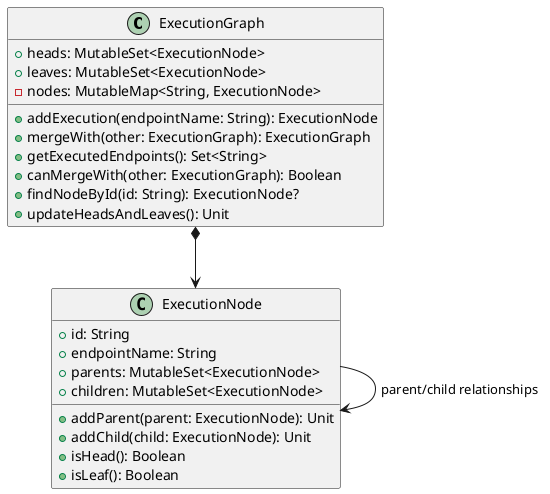 @startuml ExecutionGraph
class ExecutionGraph {
  + heads: MutableSet<ExecutionNode>
  + leaves: MutableSet<ExecutionNode>
  - nodes: MutableMap<String, ExecutionNode>
  __
  + addExecution(endpointName: String): ExecutionNode
  + mergeWith(other: ExecutionGraph): ExecutionGraph
  + getExecutedEndpoints(): Set<String>
  + canMergeWith(other: ExecutionGraph): Boolean
  + findNodeById(id: String): ExecutionNode?
  + updateHeadsAndLeaves(): Unit
}

class ExecutionNode {
  + id: String
  + endpointName: String
  + parents: MutableSet<ExecutionNode>
  + children: MutableSet<ExecutionNode>
  __
  + addParent(parent: ExecutionNode): Unit
  + addChild(child: ExecutionNode): Unit
  + isHead(): Boolean
  + isLeaf(): Boolean
}

ExecutionGraph *--> ExecutionNode
ExecutionNode --> ExecutionNode : parent/child relationships

@enduml